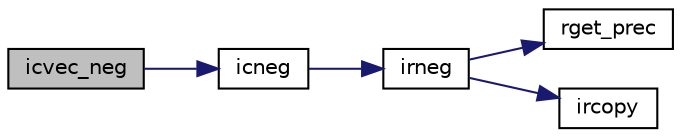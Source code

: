 digraph "icvec_neg"
{
  edge [fontname="Helvetica",fontsize="10",labelfontname="Helvetica",labelfontsize="10"];
  node [fontname="Helvetica",fontsize="10",shape=record];
  rankdir="LR";
  Node563 [label="icvec_neg",height=0.2,width=0.4,color="black", fillcolor="grey75", style="filled", fontcolor="black"];
  Node563 -> Node564 [color="midnightblue",fontsize="10",style="solid",fontname="Helvetica"];
  Node564 [label="icneg",height=0.2,width=0.4,color="black", fillcolor="white", style="filled",URL="$icmulti_8c.html#a8575e8ccb3705e58bc442a75b68dbd00",tooltip="符号の反転 [y0,y1]=-[x0,x1]. "];
  Node564 -> Node565 [color="midnightblue",fontsize="10",style="solid",fontname="Helvetica"];
  Node565 [label="irneg",height=0.2,width=0.4,color="black", fillcolor="white", style="filled",URL="$irmulti_8c.html#aab8b9f471b47e8054152264de875f9ae",tooltip="符号の反転 [y0,y1]=-[x0,x1]. "];
  Node565 -> Node566 [color="midnightblue",fontsize="10",style="solid",fontname="Helvetica"];
  Node566 [label="rget_prec",height=0.2,width=0.4,color="black", fillcolor="white", style="filled",URL="$is__rmulti_8h.html#ad9bc8d534620527dc3c46ef4c9d04442",tooltip="rmulti型の浮動小数点数の精度(ビット数)を取得. "];
  Node565 -> Node567 [color="midnightblue",fontsize="10",style="solid",fontname="Helvetica"];
  Node567 [label="ircopy",height=0.2,width=0.4,color="black", fillcolor="white", style="filled",URL="$irmulti_8c.html#aaf2192a33e04cbba12da47550fde287e",tooltip="コピー [y0,y1]=[x0,x1]. "];
}

